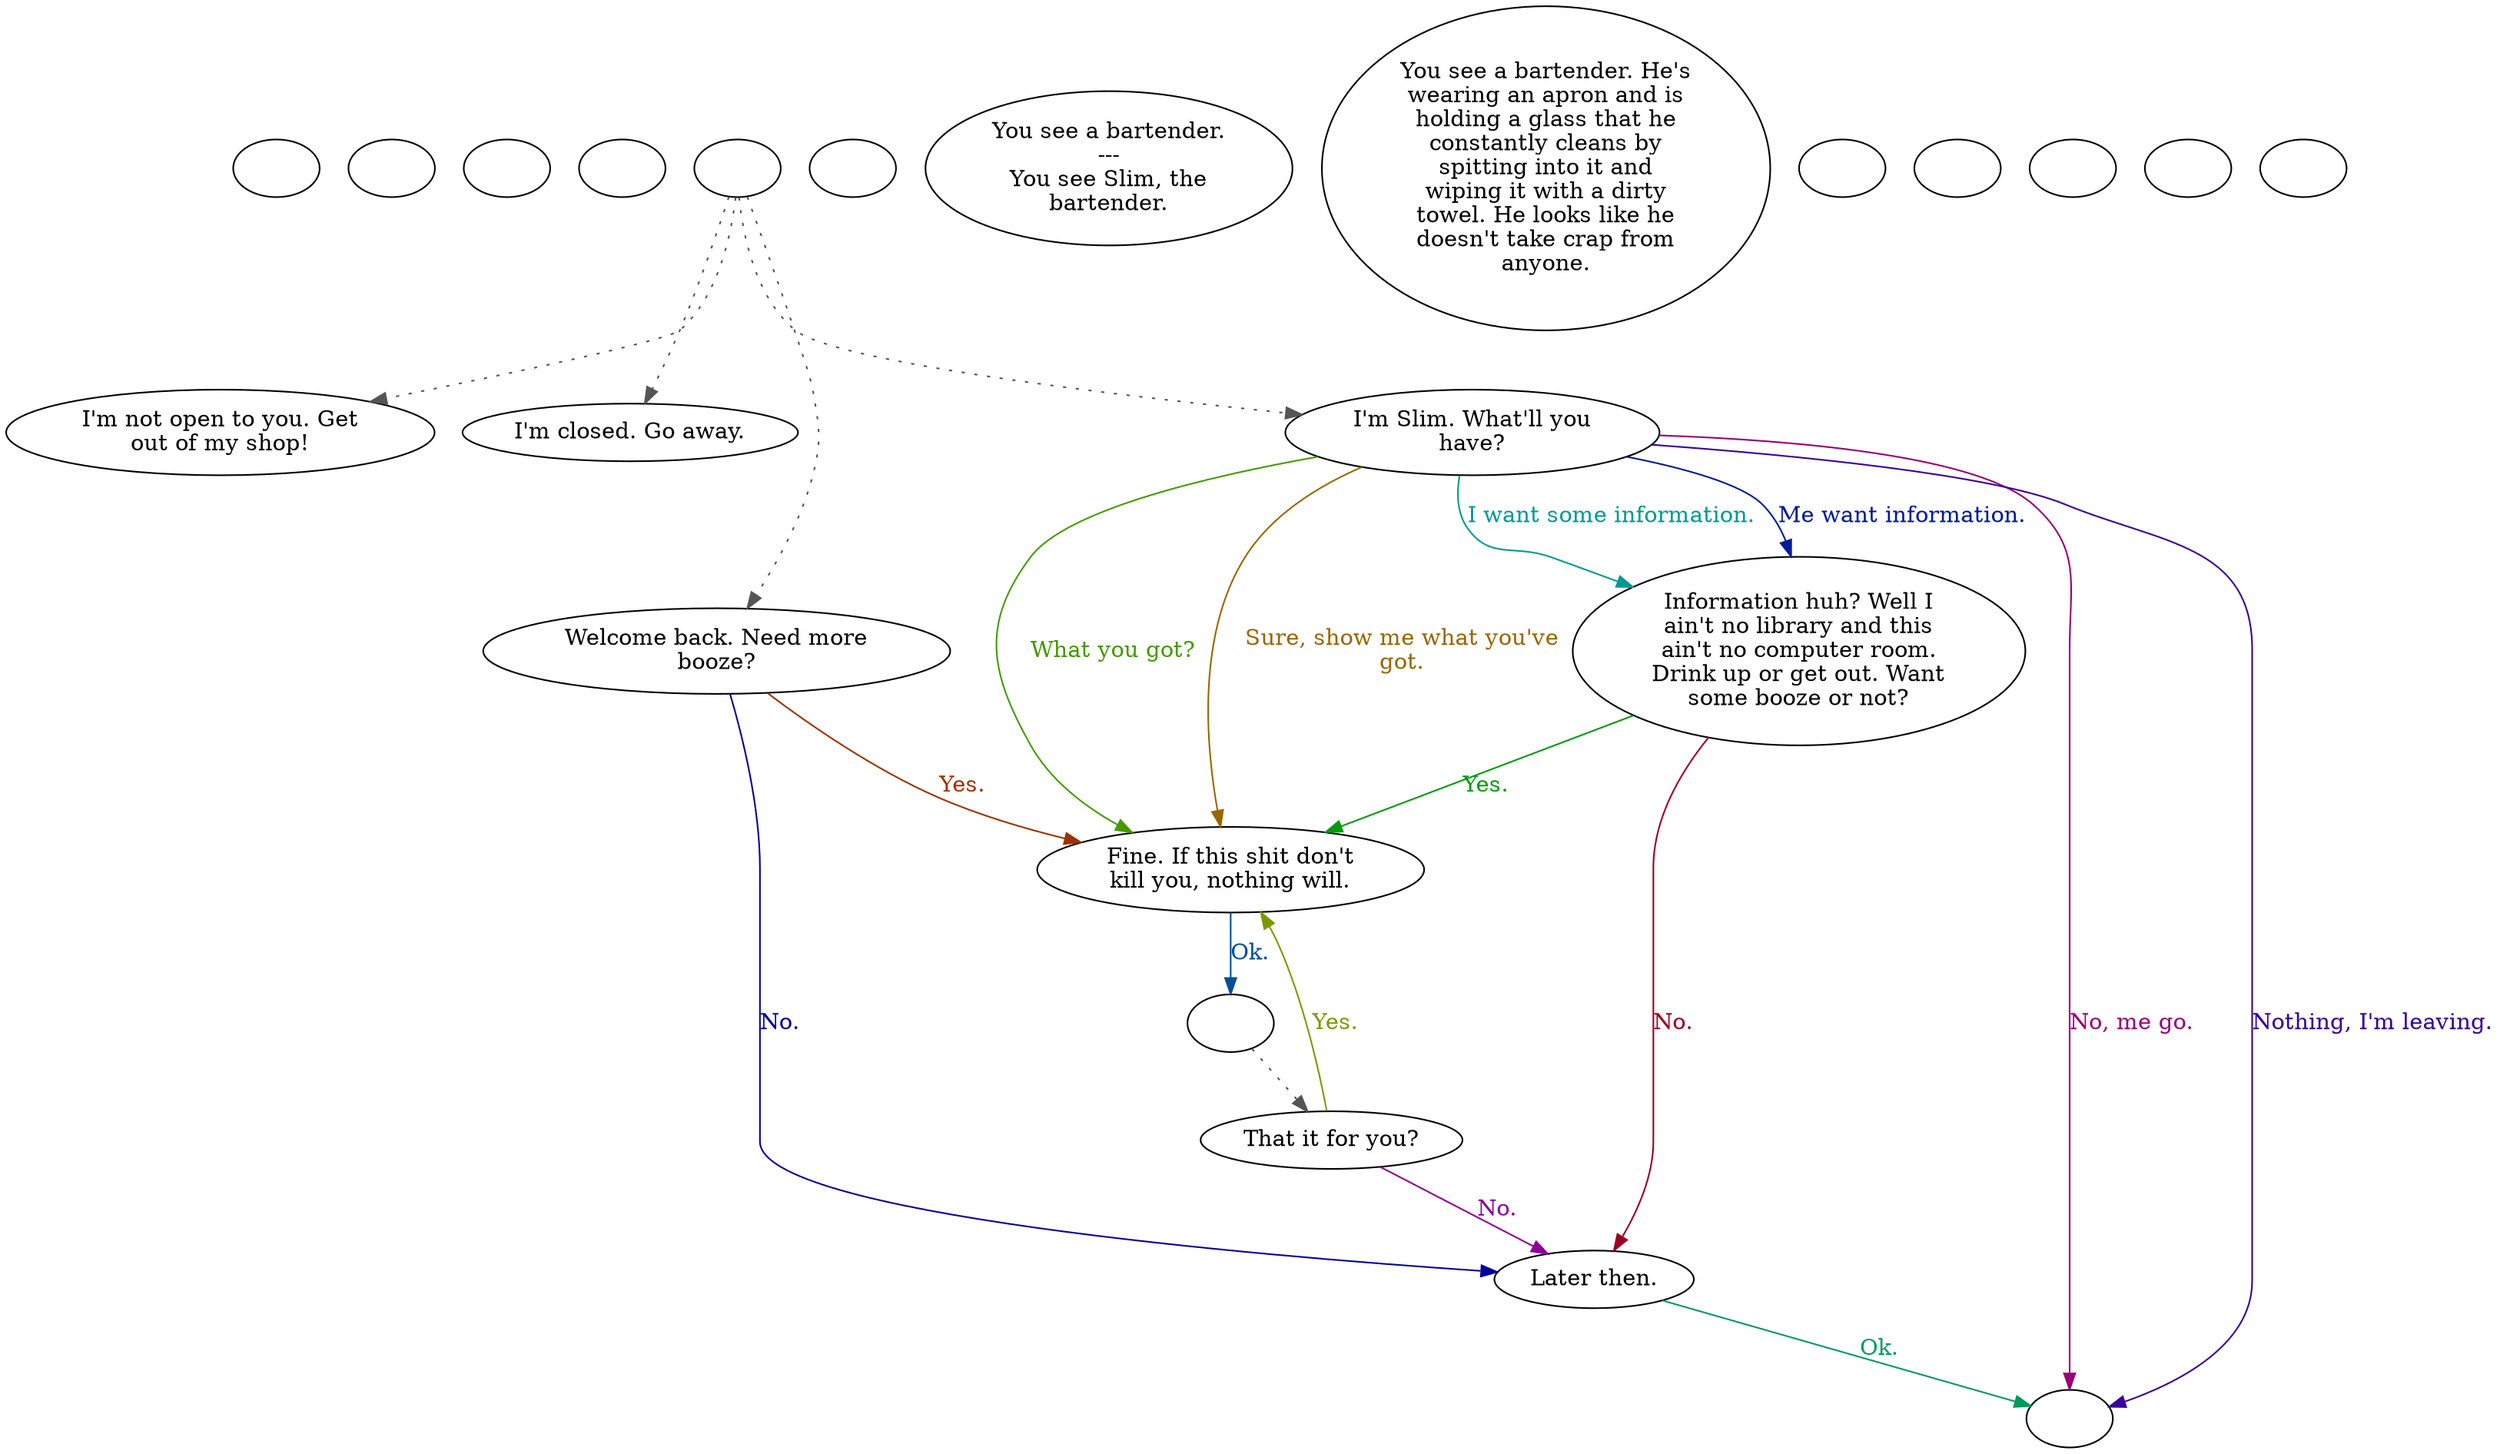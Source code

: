 digraph fctnkbar {
  "checkPartyMembersNearDoor" [style=filled       fillcolor="#FFFFFF"       color="#000000"]
  "checkPartyMembersNearDoor" [label=""]
  "start" [style=filled       fillcolor="#FFFFFF"       color="#000000"]
  "start" [label=""]
  "critter_p_proc" [style=filled       fillcolor="#FFFFFF"       color="#000000"]
  "critter_p_proc" [label=""]
  "pickup_p_proc" [style=filled       fillcolor="#FFFFFF"       color="#000000"]
  "pickup_p_proc" [label=""]
  "talk_p_proc" [style=filled       fillcolor="#FFFFFF"       color="#000000"]
  "talk_p_proc" -> "Node008" [style=dotted color="#555555"]
  "talk_p_proc" -> "Node007" [style=dotted color="#555555"]
  "talk_p_proc" -> "Node001" [style=dotted color="#555555"]
  "talk_p_proc" -> "Node006" [style=dotted color="#555555"]
  "talk_p_proc" [label=""]
  "destroy_p_proc" [style=filled       fillcolor="#FFFFFF"       color="#000000"]
  "destroy_p_proc" [label=""]
  "look_at_p_proc" [style=filled       fillcolor="#FFFFFF"       color="#000000"]
  "look_at_p_proc" [label="You see a bartender.\n---\nYou see Slim, the\nbartender."]
  "description_p_proc" [style=filled       fillcolor="#FFFFFF"       color="#000000"]
  "description_p_proc" [label="You see a bartender. He's\nwearing an apron and is\nholding a glass that he\nconstantly cleans by\nspitting into it and\nwiping it with a dirty\ntowel. He looks like he\ndoesn't take crap from\nanyone."]
  "use_skill_on_p_proc" [style=filled       fillcolor="#FFFFFF"       color="#000000"]
  "use_skill_on_p_proc" [label=""]
  "damage_p_proc" [style=filled       fillcolor="#FFFFFF"       color="#000000"]
  "damage_p_proc" [label=""]
  "map_enter_p_proc" [style=filled       fillcolor="#FFFFFF"       color="#000000"]
  "map_enter_p_proc" [label=""]
  "timed_event_p_proc" [style=filled       fillcolor="#FFFFFF"       color="#000000"]
  "timed_event_p_proc" [label=""]
  "Node998" [style=filled       fillcolor="#FFFFFF"       color="#000000"]
  "Node998" [label=""]
  "Node999" [style=filled       fillcolor="#FFFFFF"       color="#000000"]
  "Node999" [label=""]
  "Node001" [style=filled       fillcolor="#FFFFFF"       color="#000000"]
  "Node001" [label="I'm Slim. What'll you\nhave?"]
  "Node001" -> "Node002" [label="Me want information." color="#001A99" fontcolor="#001A99"]
  "Node001" -> "Node003" [label="What you got?" color="#469900" fontcolor="#469900"]
  "Node001" -> "Node999" [label="No, me go." color="#990073" fontcolor="#990073"]
  "Node001" -> "Node002" [label="I want some information." color="#009992" fontcolor="#009992"]
  "Node001" -> "Node003" [label="Sure, show me what you've\ngot." color="#996600" fontcolor="#996600"]
  "Node001" -> "Node999" [label="Nothing, I'm leaving." color="#390099" fontcolor="#390099"]
  "Node002" [style=filled       fillcolor="#FFFFFF"       color="#000000"]
  "Node002" [label="Information huh? Well I\nain't no library and this\nain't no computer room.\nDrink up or get out. Want\nsome booze or not?"]
  "Node002" -> "Node003" [label="Yes." color="#00990C" fontcolor="#00990C"]
  "Node002" -> "Node005" [label="No." color="#990020" fontcolor="#990020"]
  "Node003" [style=filled       fillcolor="#FFFFFF"       color="#000000"]
  "Node003" [label="Fine. If this shit don't\nkill you, nothing will."]
  "Node003" -> "NodeBarter" [label="Ok." color="#004D99" fontcolor="#004D99"]
  "Node004" [style=filled       fillcolor="#FFFFFF"       color="#000000"]
  "Node004" [label="That it for you?"]
  "Node004" -> "Node003" [label="Yes." color="#7A9900" fontcolor="#7A9900"]
  "Node004" -> "Node005" [label="No." color="#8C0099" fontcolor="#8C0099"]
  "Node005" [style=filled       fillcolor="#FFFFFF"       color="#000000"]
  "Node005" [label="Later then."]
  "Node005" -> "Node999" [label="Ok." color="#00995F" fontcolor="#00995F"]
  "Node006" [style=filled       fillcolor="#FFFFFF"       color="#000000"]
  "Node006" [label="Welcome back. Need more\nbooze?"]
  "Node006" -> "Node003" [label="Yes." color="#993300" fontcolor="#993300"]
  "Node006" -> "Node005" [label="No." color="#060099" fontcolor="#060099"]
  "Node007" [style=filled       fillcolor="#FFFFFF"       color="#000000"]
  "Node007" [label="I'm closed. Go away."]
  "Node008" [style=filled       fillcolor="#FFFFFF"       color="#000000"]
  "Node008" [label="I'm not open to you. Get\nout of my shop!"]
  "NodeBarter" [style=filled       fillcolor="#FFFFFF"       color="#000000"]
  "NodeBarter" -> "Node004" [style=dotted color="#555555"]
  "NodeBarter" [label=""]
}